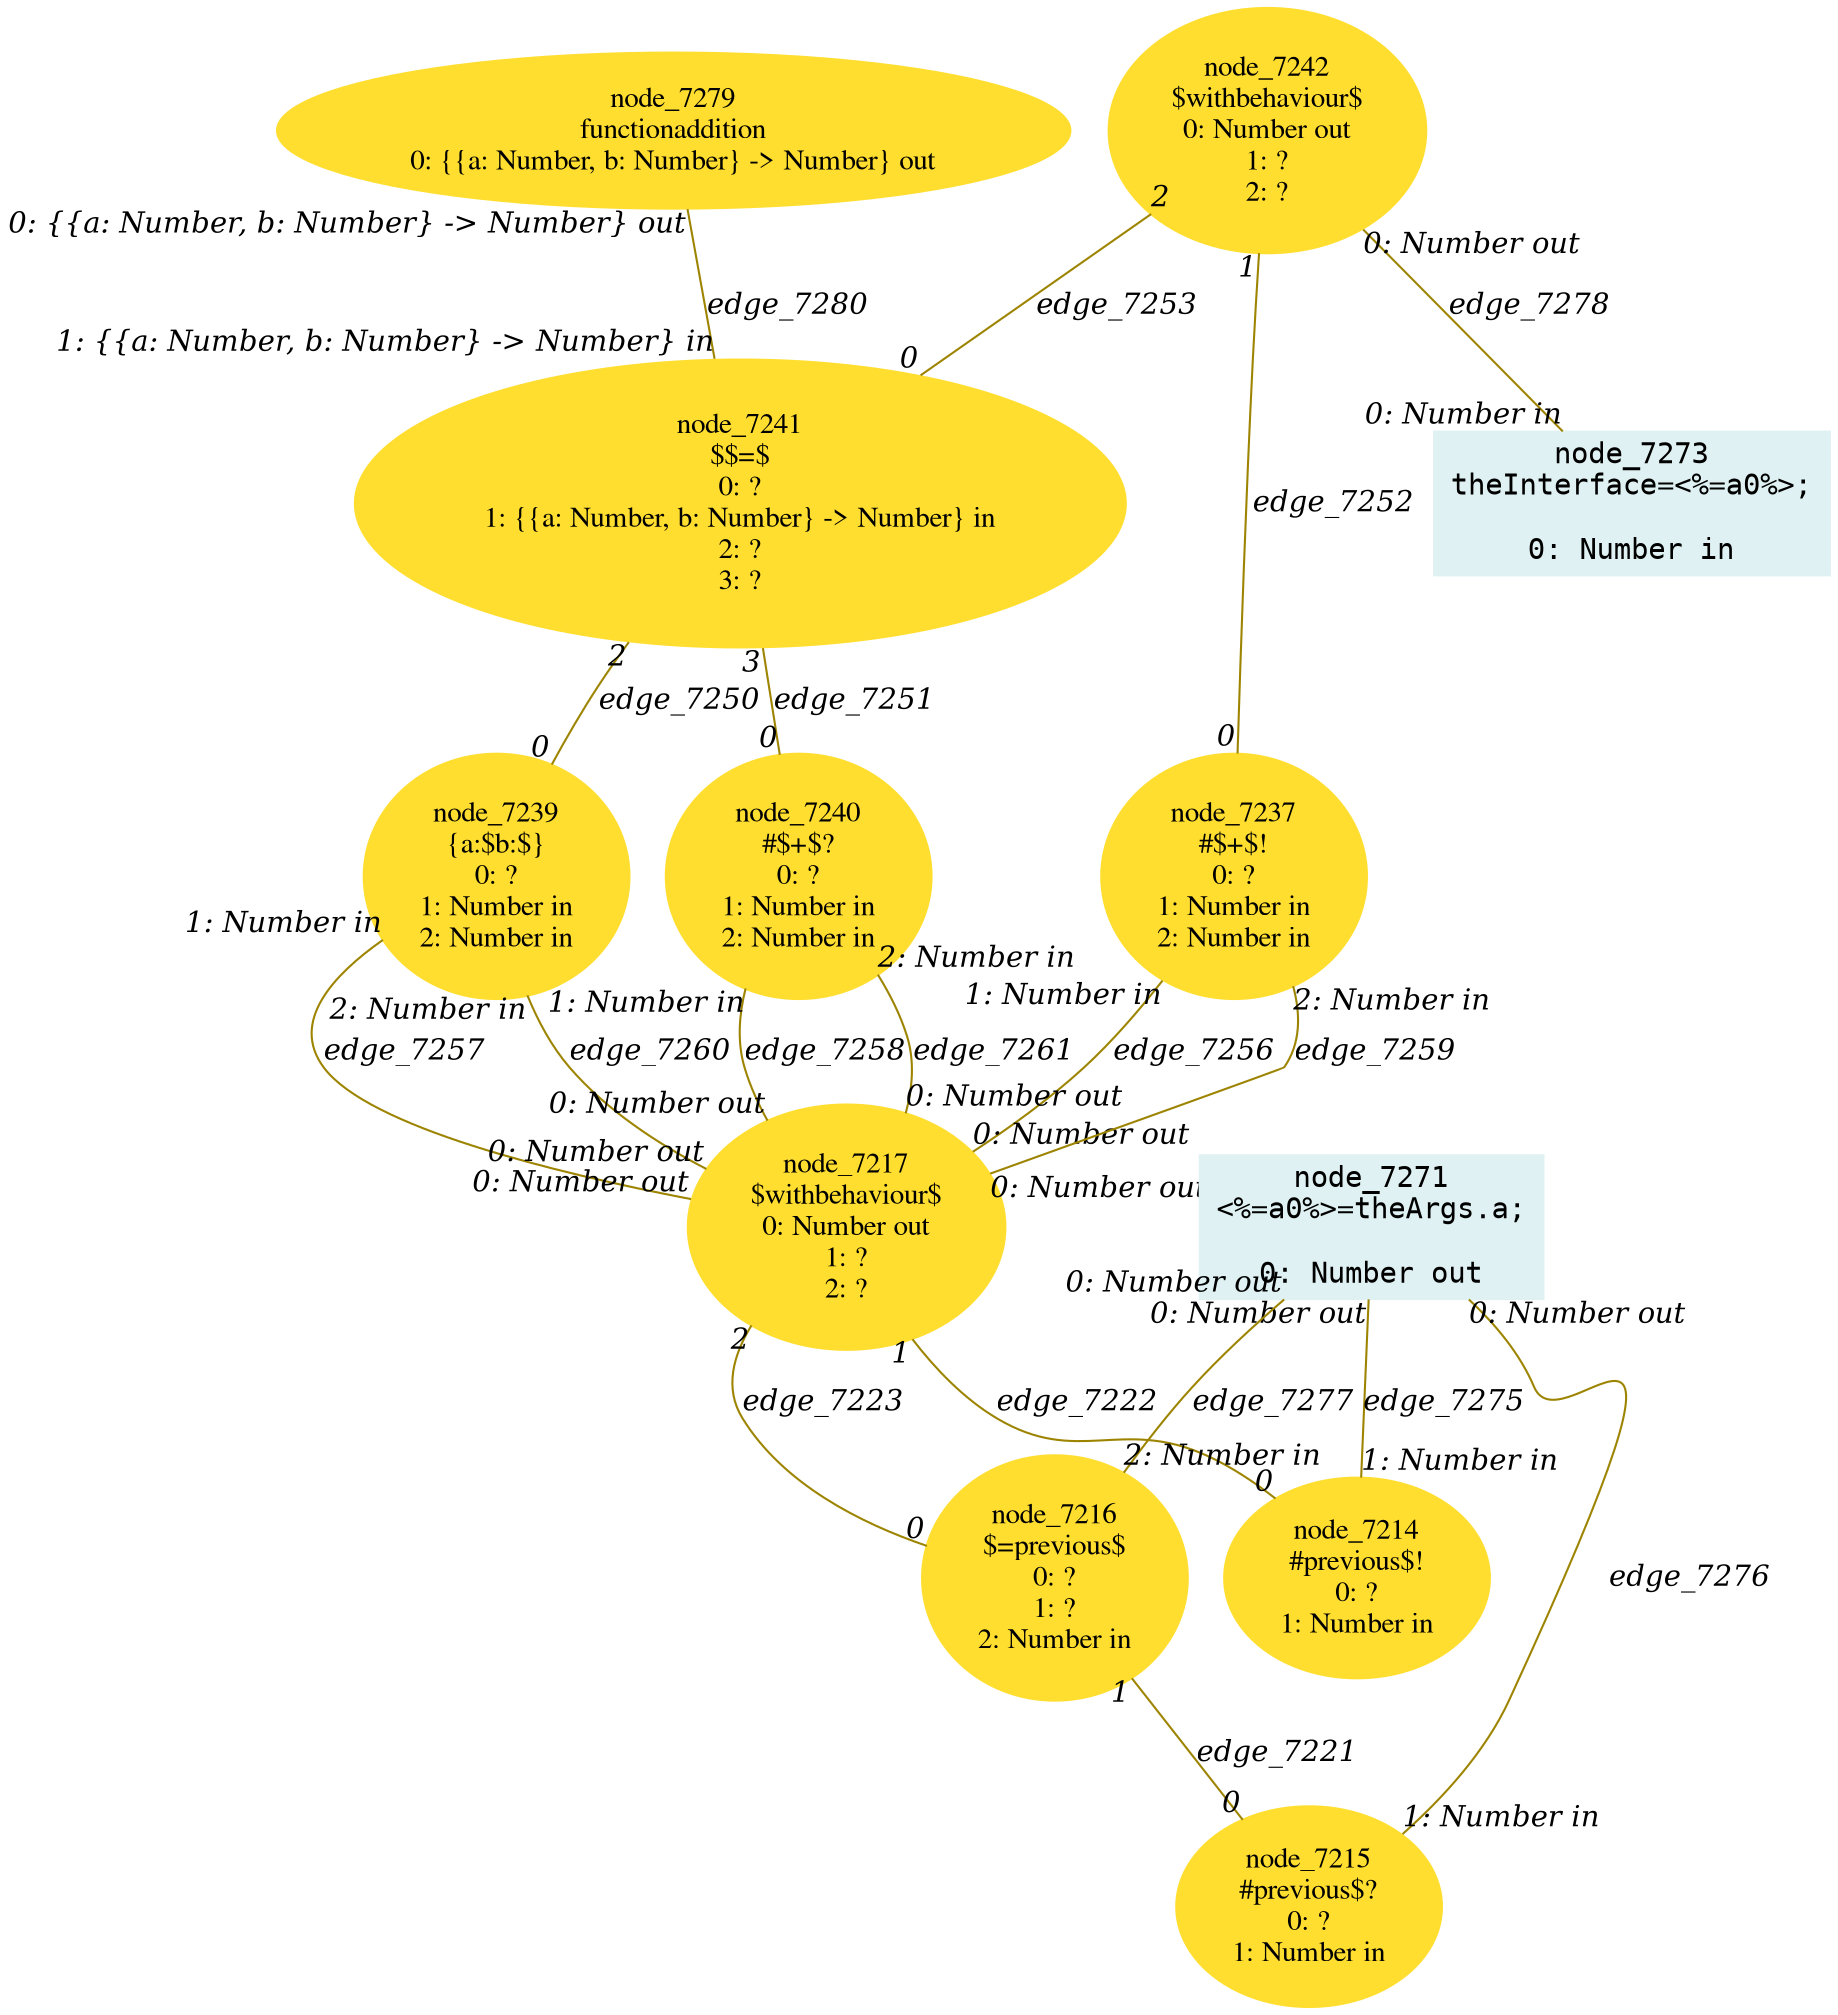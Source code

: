 digraph g{node_7214 [shape="ellipse", style="filled", color="#ffde2f", fontname="Times", label="node_7214
#previous$!
0: ?
1: Number in" ]
node_7215 [shape="ellipse", style="filled", color="#ffde2f", fontname="Times", label="node_7215
#previous$?
0: ?
1: Number in" ]
node_7216 [shape="ellipse", style="filled", color="#ffde2f", fontname="Times", label="node_7216
$=previous$
0: ?
1: ?
2: Number in" ]
node_7217 [shape="ellipse", style="filled", color="#ffde2f", fontname="Times", label="node_7217
$withbehaviour$
0: Number out
1: ?
2: ?" ]
node_7237 [shape="ellipse", style="filled", color="#ffde2f", fontname="Times", label="node_7237
#$+$!
0: ?
1: Number in
2: Number in" ]
node_7239 [shape="ellipse", style="filled", color="#ffde2f", fontname="Times", label="node_7239
{a:$b:$}
0: ?
1: Number in
2: Number in" ]
node_7240 [shape="ellipse", style="filled", color="#ffde2f", fontname="Times", label="node_7240
#$+$?
0: ?
1: Number in
2: Number in" ]
node_7241 [shape="ellipse", style="filled", color="#ffde2f", fontname="Times", label="node_7241
$$=$
0: ?
1: {{a: Number, b: Number} -> Number} in
2: ?
3: ?" ]
node_7242 [shape="ellipse", style="filled", color="#ffde2f", fontname="Times", label="node_7242
$withbehaviour$
0: Number out
1: ?
2: ?" ]
node_7271 [shape="box", style="filled", color="#dff1f2", fontname="Courier", label="node_7271
<%=a0%>=theArgs.a;

0: Number out" ]
node_7273 [shape="box", style="filled", color="#dff1f2", fontname="Courier", label="node_7273
theInterface=<%=a0%>;

0: Number in" ]
node_7279 [shape="ellipse", style="filled", color="#ffde2f", fontname="Times", label="node_7279
functionaddition
0: {{a: Number, b: Number} -> Number} out" ]
node_7216 -> node_7215 [dir=none, arrowHead=none, fontname="Times-Italic", arrowsize=1, color="#9d8400", label="edge_7221",  headlabel="0", taillabel="1" ]
node_7217 -> node_7214 [dir=none, arrowHead=none, fontname="Times-Italic", arrowsize=1, color="#9d8400", label="edge_7222",  headlabel="0", taillabel="1" ]
node_7217 -> node_7216 [dir=none, arrowHead=none, fontname="Times-Italic", arrowsize=1, color="#9d8400", label="edge_7223",  headlabel="0", taillabel="2" ]
node_7241 -> node_7239 [dir=none, arrowHead=none, fontname="Times-Italic", arrowsize=1, color="#9d8400", label="edge_7250",  headlabel="0", taillabel="2" ]
node_7241 -> node_7240 [dir=none, arrowHead=none, fontname="Times-Italic", arrowsize=1, color="#9d8400", label="edge_7251",  headlabel="0", taillabel="3" ]
node_7242 -> node_7237 [dir=none, arrowHead=none, fontname="Times-Italic", arrowsize=1, color="#9d8400", label="edge_7252",  headlabel="0", taillabel="1" ]
node_7242 -> node_7241 [dir=none, arrowHead=none, fontname="Times-Italic", arrowsize=1, color="#9d8400", label="edge_7253",  headlabel="0", taillabel="2" ]
node_7237 -> node_7217 [dir=none, arrowHead=none, fontname="Times-Italic", arrowsize=1, color="#9d8400", label="edge_7256",  headlabel="0: Number out", taillabel="1: Number in" ]
node_7239 -> node_7217 [dir=none, arrowHead=none, fontname="Times-Italic", arrowsize=1, color="#9d8400", label="edge_7257",  headlabel="0: Number out", taillabel="1: Number in" ]
node_7240 -> node_7217 [dir=none, arrowHead=none, fontname="Times-Italic", arrowsize=1, color="#9d8400", label="edge_7258",  headlabel="0: Number out", taillabel="1: Number in" ]
node_7237 -> node_7217 [dir=none, arrowHead=none, fontname="Times-Italic", arrowsize=1, color="#9d8400", label="edge_7259",  headlabel="0: Number out", taillabel="2: Number in" ]
node_7239 -> node_7217 [dir=none, arrowHead=none, fontname="Times-Italic", arrowsize=1, color="#9d8400", label="edge_7260",  headlabel="0: Number out", taillabel="2: Number in" ]
node_7240 -> node_7217 [dir=none, arrowHead=none, fontname="Times-Italic", arrowsize=1, color="#9d8400", label="edge_7261",  headlabel="0: Number out", taillabel="2: Number in" ]
node_7271 -> node_7214 [dir=none, arrowHead=none, fontname="Times-Italic", arrowsize=1, color="#9d8400", label="edge_7275",  headlabel="1: Number in", taillabel="0: Number out" ]
node_7271 -> node_7215 [dir=none, arrowHead=none, fontname="Times-Italic", arrowsize=1, color="#9d8400", label="edge_7276",  headlabel="1: Number in", taillabel="0: Number out" ]
node_7271 -> node_7216 [dir=none, arrowHead=none, fontname="Times-Italic", arrowsize=1, color="#9d8400", label="edge_7277",  headlabel="2: Number in", taillabel="0: Number out" ]
node_7242 -> node_7273 [dir=none, arrowHead=none, fontname="Times-Italic", arrowsize=1, color="#9d8400", label="edge_7278",  headlabel="0: Number in", taillabel="0: Number out" ]
node_7279 -> node_7241 [dir=none, arrowHead=none, fontname="Times-Italic", arrowsize=1, color="#9d8400", label="edge_7280",  headlabel="1: {{a: Number, b: Number} -> Number} in", taillabel="0: {{a: Number, b: Number} -> Number} out" ]
}